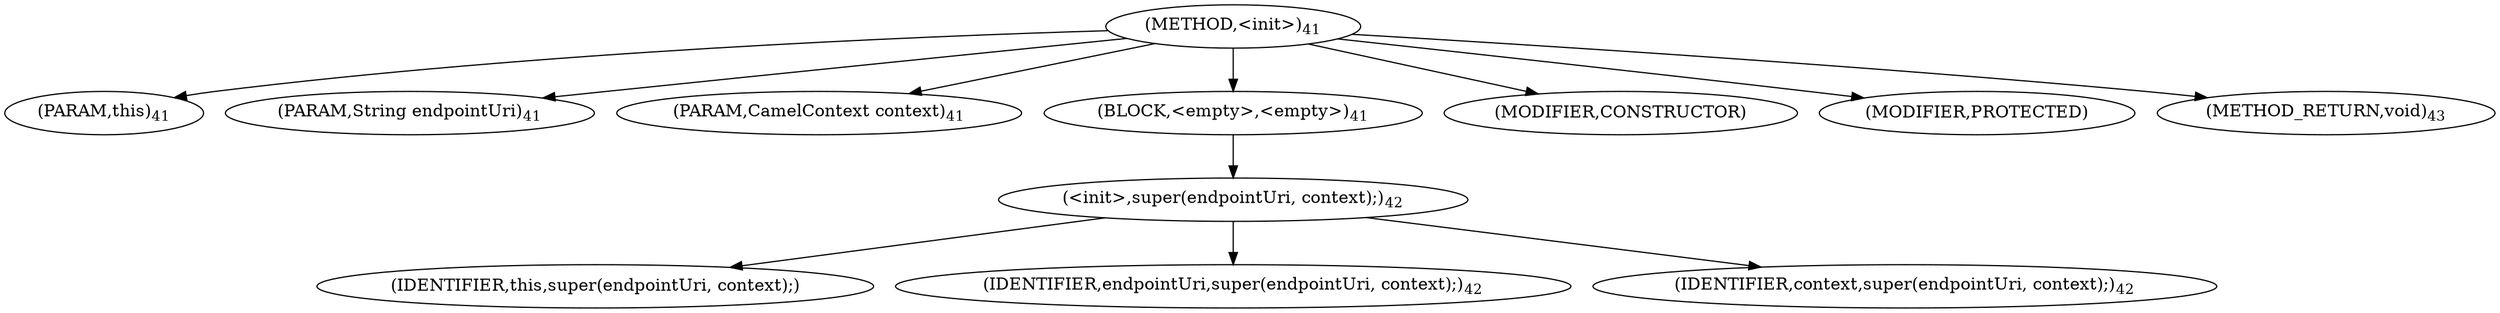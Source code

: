 digraph "&lt;init&gt;" {  
"35" [label = <(METHOD,&lt;init&gt;)<SUB>41</SUB>> ]
"6" [label = <(PARAM,this)<SUB>41</SUB>> ]
"36" [label = <(PARAM,String endpointUri)<SUB>41</SUB>> ]
"37" [label = <(PARAM,CamelContext context)<SUB>41</SUB>> ]
"38" [label = <(BLOCK,&lt;empty&gt;,&lt;empty&gt;)<SUB>41</SUB>> ]
"39" [label = <(&lt;init&gt;,super(endpointUri, context);)<SUB>42</SUB>> ]
"5" [label = <(IDENTIFIER,this,super(endpointUri, context);)> ]
"40" [label = <(IDENTIFIER,endpointUri,super(endpointUri, context);)<SUB>42</SUB>> ]
"41" [label = <(IDENTIFIER,context,super(endpointUri, context);)<SUB>42</SUB>> ]
"42" [label = <(MODIFIER,CONSTRUCTOR)> ]
"43" [label = <(MODIFIER,PROTECTED)> ]
"44" [label = <(METHOD_RETURN,void)<SUB>43</SUB>> ]
  "35" -> "6" 
  "35" -> "36" 
  "35" -> "37" 
  "35" -> "38" 
  "35" -> "42" 
  "35" -> "43" 
  "35" -> "44" 
  "38" -> "39" 
  "39" -> "5" 
  "39" -> "40" 
  "39" -> "41" 
}
